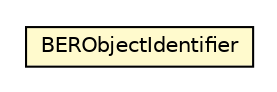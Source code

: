 #!/usr/local/bin/dot
#
# Class diagram 
# Generated by UMLGraph version R5_6-24-gf6e263 (http://www.umlgraph.org/)
#

digraph G {
	edge [fontname="Helvetica",fontsize=10,labelfontname="Helvetica",labelfontsize=10];
	node [fontname="Helvetica",fontsize=10,shape=plaintext];
	nodesep=0.25;
	ranksep=0.5;
	// org.universAAL.lddi.lib.ieeex73std.org.bn.coders.ber.BERObjectIdentifier
	c99879 [label=<<table title="org.universAAL.lddi.lib.ieeex73std.org.bn.coders.ber.BERObjectIdentifier" border="0" cellborder="1" cellspacing="0" cellpadding="2" port="p" bgcolor="lemonChiffon" href="./BERObjectIdentifier.html">
		<tr><td><table border="0" cellspacing="0" cellpadding="1">
<tr><td align="center" balign="center"> BERObjectIdentifier </td></tr>
		</table></td></tr>
		</table>>, URL="./BERObjectIdentifier.html", fontname="Helvetica", fontcolor="black", fontsize=10.0];
}

